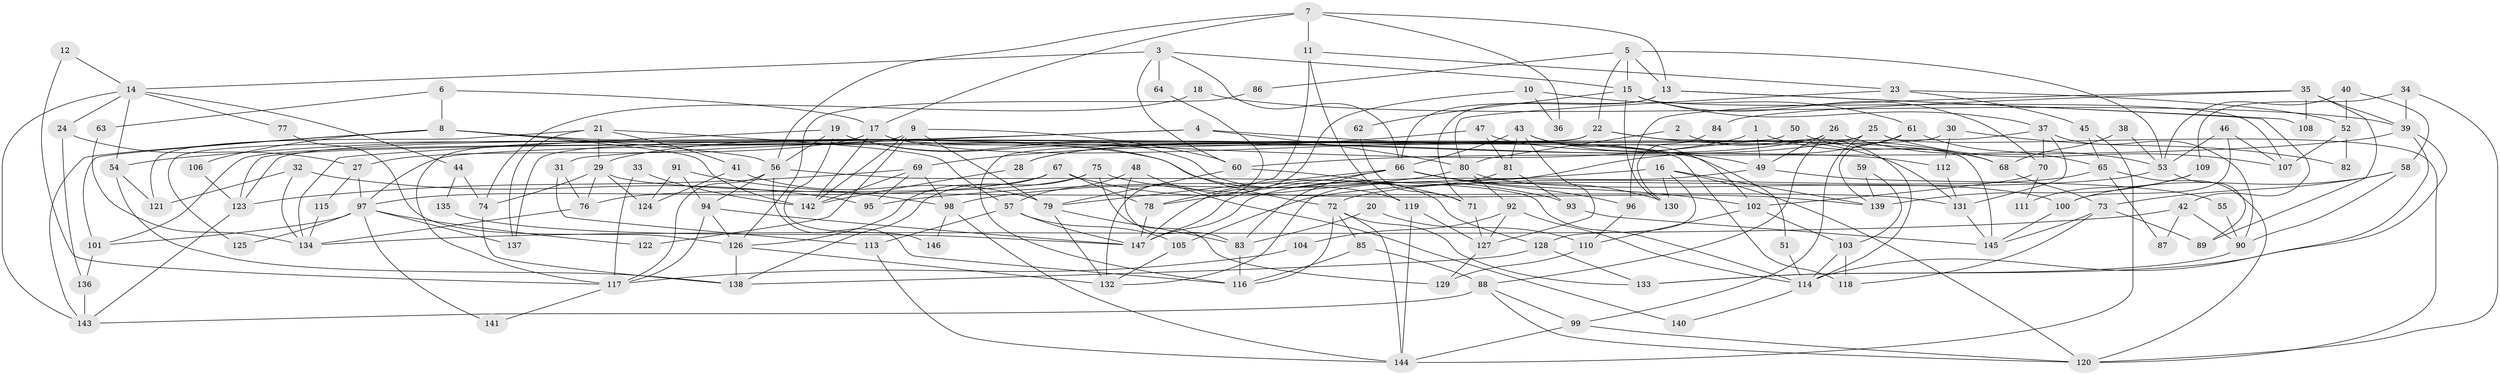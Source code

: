 // coarse degree distribution, {7: 0.13592233009708737, 2: 0.20388349514563106, 5: 0.18446601941747573, 8: 0.04854368932038835, 4: 0.18446601941747573, 3: 0.10679611650485436, 13: 0.009708737864077669, 9: 0.02912621359223301, 10: 0.019417475728155338, 6: 0.07766990291262135}
// Generated by graph-tools (version 1.1) at 2025/52/02/27/25 19:52:05]
// undirected, 147 vertices, 294 edges
graph export_dot {
graph [start="1"]
  node [color=gray90,style=filled];
  1;
  2;
  3;
  4;
  5;
  6;
  7;
  8;
  9;
  10;
  11;
  12;
  13;
  14;
  15;
  16;
  17;
  18;
  19;
  20;
  21;
  22;
  23;
  24;
  25;
  26;
  27;
  28;
  29;
  30;
  31;
  32;
  33;
  34;
  35;
  36;
  37;
  38;
  39;
  40;
  41;
  42;
  43;
  44;
  45;
  46;
  47;
  48;
  49;
  50;
  51;
  52;
  53;
  54;
  55;
  56;
  57;
  58;
  59;
  60;
  61;
  62;
  63;
  64;
  65;
  66;
  67;
  68;
  69;
  70;
  71;
  72;
  73;
  74;
  75;
  76;
  77;
  78;
  79;
  80;
  81;
  82;
  83;
  84;
  85;
  86;
  87;
  88;
  89;
  90;
  91;
  92;
  93;
  94;
  95;
  96;
  97;
  98;
  99;
  100;
  101;
  102;
  103;
  104;
  105;
  106;
  107;
  108;
  109;
  110;
  111;
  112;
  113;
  114;
  115;
  116;
  117;
  118;
  119;
  120;
  121;
  122;
  123;
  124;
  125;
  126;
  127;
  128;
  129;
  130;
  131;
  132;
  133;
  134;
  135;
  136;
  137;
  138;
  139;
  140;
  141;
  142;
  143;
  144;
  145;
  146;
  147;
  1 -- 29;
  1 -- 49;
  1 -- 68;
  2 -- 114;
  2 -- 80;
  3 -- 66;
  3 -- 60;
  3 -- 14;
  3 -- 15;
  3 -- 64;
  4 -- 80;
  4 -- 49;
  4 -- 31;
  4 -- 54;
  5 -- 22;
  5 -- 13;
  5 -- 15;
  5 -- 53;
  5 -- 86;
  6 -- 8;
  6 -- 17;
  6 -- 63;
  7 -- 13;
  7 -- 11;
  7 -- 17;
  7 -- 36;
  7 -- 56;
  8 -- 143;
  8 -- 56;
  8 -- 101;
  8 -- 106;
  8 -- 119;
  8 -- 142;
  9 -- 79;
  9 -- 142;
  9 -- 60;
  9 -- 117;
  9 -- 122;
  10 -- 147;
  10 -- 61;
  10 -- 36;
  11 -- 119;
  11 -- 78;
  11 -- 23;
  12 -- 117;
  12 -- 14;
  13 -- 66;
  13 -- 71;
  13 -- 42;
  13 -- 108;
  14 -- 143;
  14 -- 24;
  14 -- 44;
  14 -- 54;
  14 -- 77;
  15 -- 37;
  15 -- 62;
  15 -- 70;
  15 -- 107;
  15 -- 130;
  16 -- 120;
  16 -- 95;
  16 -- 128;
  16 -- 130;
  16 -- 139;
  17 -- 142;
  17 -- 27;
  17 -- 51;
  17 -- 118;
  17 -- 125;
  18 -- 74;
  18 -- 39;
  19 -- 56;
  19 -- 128;
  19 -- 72;
  19 -- 134;
  19 -- 146;
  20 -- 83;
  20 -- 110;
  21 -- 57;
  21 -- 41;
  21 -- 29;
  21 -- 121;
  21 -- 137;
  22 -- 101;
  22 -- 145;
  22 -- 68;
  22 -- 137;
  23 -- 52;
  23 -- 45;
  23 -- 80;
  24 -- 27;
  24 -- 136;
  25 -- 99;
  25 -- 120;
  25 -- 28;
  25 -- 107;
  25 -- 123;
  26 -- 53;
  26 -- 88;
  26 -- 28;
  26 -- 49;
  27 -- 97;
  27 -- 115;
  28 -- 142;
  29 -- 76;
  29 -- 74;
  29 -- 124;
  29 -- 131;
  30 -- 123;
  30 -- 112;
  30 -- 82;
  31 -- 113;
  31 -- 76;
  32 -- 121;
  32 -- 134;
  32 -- 95;
  33 -- 142;
  33 -- 117;
  34 -- 120;
  34 -- 39;
  34 -- 109;
  35 -- 96;
  35 -- 39;
  35 -- 84;
  35 -- 89;
  35 -- 108;
  37 -- 131;
  37 -- 70;
  37 -- 90;
  37 -- 97;
  38 -- 53;
  38 -- 68;
  39 -- 133;
  39 -- 114;
  39 -- 60;
  40 -- 53;
  40 -- 58;
  40 -- 52;
  41 -- 124;
  41 -- 79;
  42 -- 134;
  42 -- 87;
  42 -- 90;
  43 -- 131;
  43 -- 102;
  43 -- 66;
  43 -- 81;
  43 -- 127;
  44 -- 74;
  44 -- 135;
  45 -- 144;
  45 -- 65;
  46 -- 107;
  46 -- 53;
  46 -- 100;
  47 -- 81;
  47 -- 69;
  47 -- 112;
  48 -- 57;
  48 -- 83;
  48 -- 140;
  49 -- 147;
  49 -- 55;
  50 -- 68;
  50 -- 116;
  51 -- 114;
  52 -- 107;
  52 -- 82;
  53 -- 89;
  53 -- 105;
  54 -- 121;
  54 -- 138;
  55 -- 90;
  56 -- 114;
  56 -- 94;
  56 -- 116;
  56 -- 117;
  57 -- 147;
  57 -- 105;
  57 -- 113;
  58 -- 90;
  58 -- 73;
  58 -- 100;
  59 -- 103;
  59 -- 139;
  60 -- 71;
  60 -- 79;
  61 -- 132;
  61 -- 65;
  61 -- 139;
  62 -- 71;
  63 -- 134;
  64 -- 132;
  65 -- 72;
  65 -- 87;
  65 -- 120;
  66 -- 130;
  66 -- 78;
  66 -- 79;
  66 -- 83;
  66 -- 96;
  66 -- 102;
  67 -- 126;
  67 -- 97;
  67 -- 78;
  67 -- 93;
  68 -- 73;
  69 -- 123;
  69 -- 142;
  69 -- 95;
  69 -- 98;
  70 -- 102;
  70 -- 111;
  71 -- 127;
  72 -- 116;
  72 -- 85;
  72 -- 133;
  72 -- 144;
  73 -- 145;
  73 -- 89;
  73 -- 118;
  74 -- 138;
  75 -- 139;
  75 -- 138;
  75 -- 76;
  75 -- 129;
  76 -- 134;
  77 -- 126;
  78 -- 147;
  79 -- 83;
  79 -- 132;
  80 -- 100;
  80 -- 92;
  80 -- 98;
  81 -- 147;
  81 -- 93;
  83 -- 116;
  84 -- 130;
  85 -- 116;
  85 -- 88;
  86 -- 126;
  88 -- 120;
  88 -- 99;
  88 -- 143;
  90 -- 133;
  91 -- 94;
  91 -- 98;
  91 -- 124;
  92 -- 127;
  92 -- 104;
  92 -- 114;
  93 -- 145;
  94 -- 117;
  94 -- 126;
  94 -- 147;
  96 -- 110;
  97 -- 137;
  97 -- 101;
  97 -- 122;
  97 -- 125;
  97 -- 141;
  98 -- 144;
  98 -- 146;
  99 -- 144;
  99 -- 120;
  100 -- 145;
  101 -- 136;
  102 -- 103;
  102 -- 110;
  103 -- 118;
  103 -- 114;
  104 -- 117;
  105 -- 132;
  106 -- 123;
  109 -- 139;
  109 -- 111;
  110 -- 129;
  112 -- 131;
  113 -- 144;
  114 -- 140;
  115 -- 134;
  117 -- 141;
  119 -- 144;
  119 -- 127;
  123 -- 143;
  126 -- 138;
  126 -- 132;
  127 -- 129;
  128 -- 133;
  128 -- 138;
  131 -- 145;
  135 -- 147;
  136 -- 143;
}
